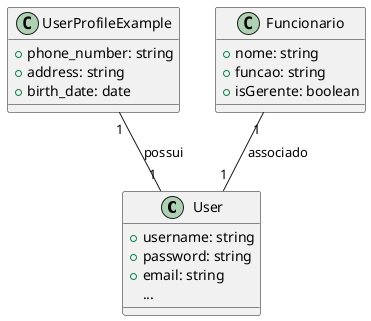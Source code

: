 @startuml

' Definição das classes do modelo
class User {
    +username: string
    +password: string
    +email: string
    ...
}

class UserProfileExample {
    +phone_number: string
    +address: string
    +birth_date: date
}

class Funcionario {
    +nome: string
    +funcao: string
    +isGerente: boolean
}

' Relacionamentos
UserProfileExample "1" -- "1" User : possui
Funcionario "1" -- "1" User : associado

@enduml
